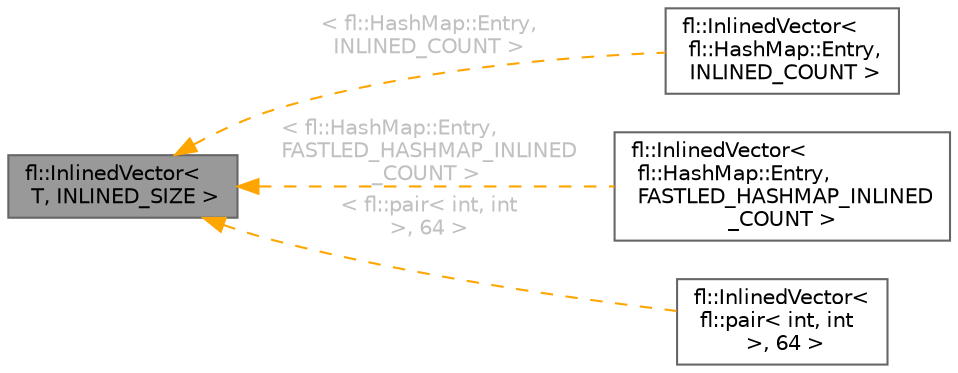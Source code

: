 digraph "fl::InlinedVector&lt; T, INLINED_SIZE &gt;"
{
 // INTERACTIVE_SVG=YES
 // LATEX_PDF_SIZE
  bgcolor="transparent";
  edge [fontname=Helvetica,fontsize=10,labelfontname=Helvetica,labelfontsize=10];
  node [fontname=Helvetica,fontsize=10,shape=box,height=0.2,width=0.4];
  rankdir="LR";
  Node1 [id="Node000001",label="fl::InlinedVector\<\l T, INLINED_SIZE \>",height=0.2,width=0.4,color="gray40", fillcolor="grey60", style="filled", fontcolor="black",tooltip=" "];
  Node1 -> Node2 [id="edge1_Node000001_Node000002",dir="back",color="orange",style="dashed",tooltip=" ",label=" \< fl::HashMap::Entry,\l INLINED_COUNT \>",fontcolor="grey" ];
  Node2 [id="Node000002",label="fl::InlinedVector\<\l fl::HashMap::Entry,\l INLINED_COUNT \>",height=0.2,width=0.4,color="gray40", fillcolor="white", style="filled",URL="$da/d18/classfl_1_1_inlined_vector.html",tooltip=" "];
  Node1 -> Node3 [id="edge2_Node000001_Node000003",dir="back",color="orange",style="dashed",tooltip=" ",label=" \< fl::HashMap::Entry,\l FASTLED_HASHMAP_INLINED\l_COUNT \>",fontcolor="grey" ];
  Node3 [id="Node000003",label="fl::InlinedVector\<\l fl::HashMap::Entry,\l FASTLED_HASHMAP_INLINED\l_COUNT \>",height=0.2,width=0.4,color="gray40", fillcolor="white", style="filled",URL="$da/d18/classfl_1_1_inlined_vector.html",tooltip=" "];
  Node1 -> Node4 [id="edge3_Node000001_Node000004",dir="back",color="orange",style="dashed",tooltip=" ",label=" \< fl::pair\< int, int\l \>, 64 \>",fontcolor="grey" ];
  Node4 [id="Node000004",label="fl::InlinedVector\<\l fl::pair\< int, int\l \>, 64 \>",height=0.2,width=0.4,color="gray40", fillcolor="white", style="filled",URL="$da/d18/classfl_1_1_inlined_vector.html",tooltip=" "];
}

